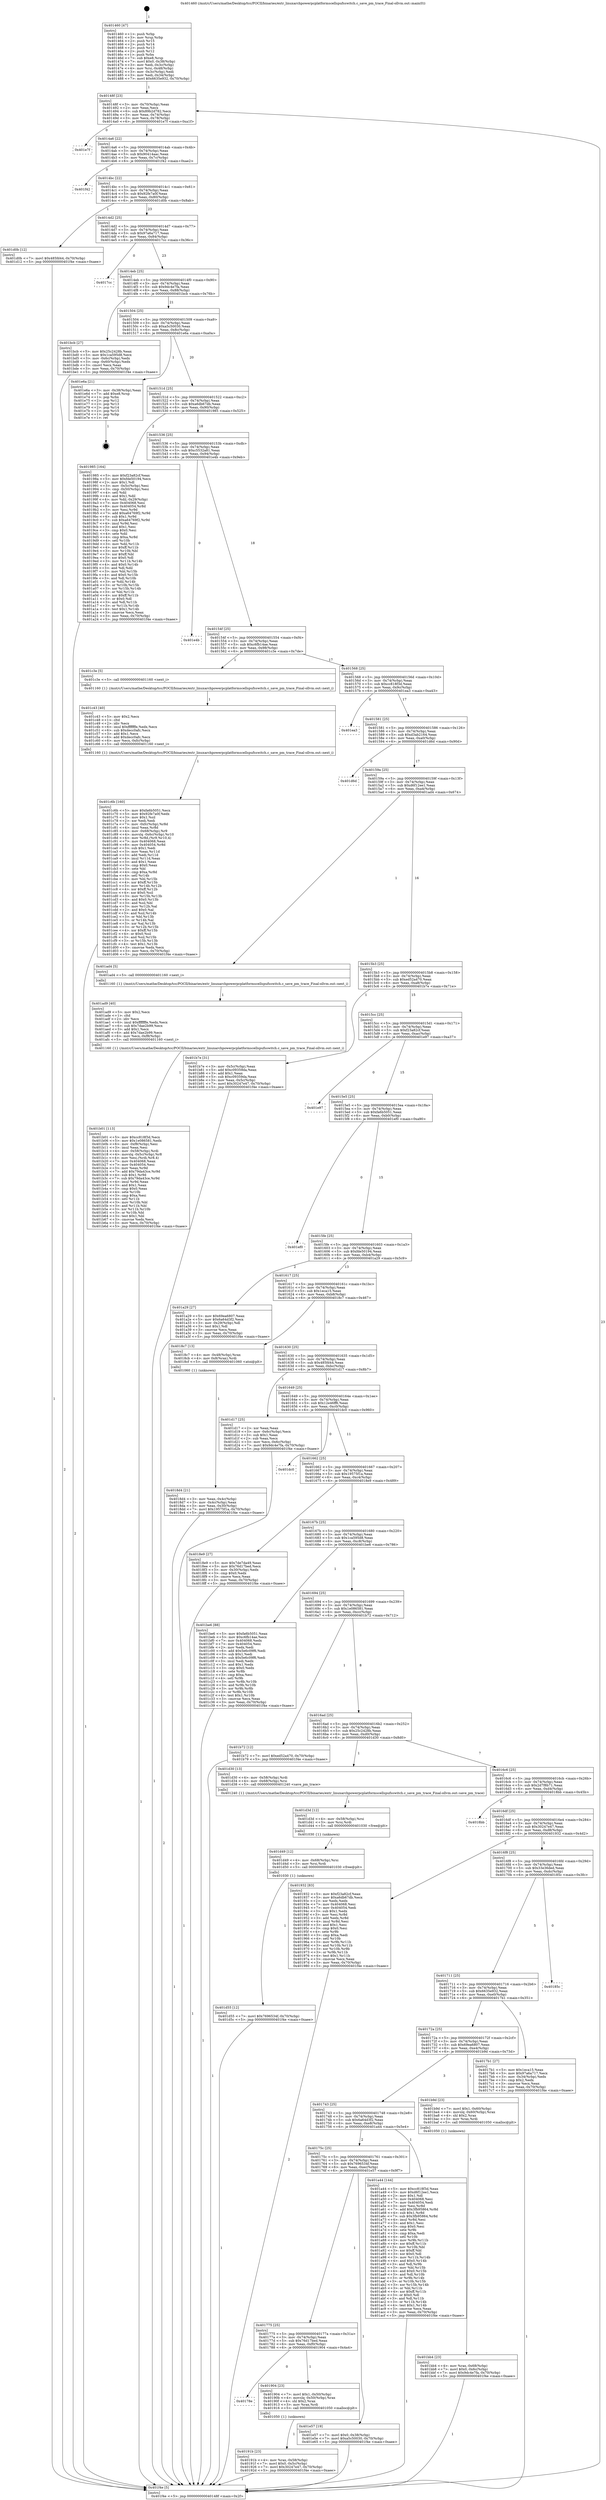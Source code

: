 digraph "0x401460" {
  label = "0x401460 (/mnt/c/Users/mathe/Desktop/tcc/POCII/binaries/extr_linuxarchpowerpcplatformscellspufsswitch.c_save_pm_trace_Final-ollvm.out::main(0))"
  labelloc = "t"
  node[shape=record]

  Entry [label="",width=0.3,height=0.3,shape=circle,fillcolor=black,style=filled]
  "0x40148f" [label="{
     0x40148f [23]\l
     | [instrs]\l
     &nbsp;&nbsp;0x40148f \<+3\>: mov -0x70(%rbp),%eax\l
     &nbsp;&nbsp;0x401492 \<+2\>: mov %eax,%ecx\l
     &nbsp;&nbsp;0x401494 \<+6\>: sub $0x89b2d782,%ecx\l
     &nbsp;&nbsp;0x40149a \<+3\>: mov %eax,-0x74(%rbp)\l
     &nbsp;&nbsp;0x40149d \<+3\>: mov %ecx,-0x78(%rbp)\l
     &nbsp;&nbsp;0x4014a0 \<+6\>: je 0000000000401e7f \<main+0xa1f\>\l
  }"]
  "0x401e7f" [label="{
     0x401e7f\l
  }", style=dashed]
  "0x4014a6" [label="{
     0x4014a6 [22]\l
     | [instrs]\l
     &nbsp;&nbsp;0x4014a6 \<+5\>: jmp 00000000004014ab \<main+0x4b\>\l
     &nbsp;&nbsp;0x4014ab \<+3\>: mov -0x74(%rbp),%eax\l
     &nbsp;&nbsp;0x4014ae \<+5\>: sub $0x90414aac,%eax\l
     &nbsp;&nbsp;0x4014b3 \<+3\>: mov %eax,-0x7c(%rbp)\l
     &nbsp;&nbsp;0x4014b6 \<+6\>: je 0000000000401f42 \<main+0xae2\>\l
  }"]
  Exit [label="",width=0.3,height=0.3,shape=circle,fillcolor=black,style=filled,peripheries=2]
  "0x401f42" [label="{
     0x401f42\l
  }", style=dashed]
  "0x4014bc" [label="{
     0x4014bc [22]\l
     | [instrs]\l
     &nbsp;&nbsp;0x4014bc \<+5\>: jmp 00000000004014c1 \<main+0x61\>\l
     &nbsp;&nbsp;0x4014c1 \<+3\>: mov -0x74(%rbp),%eax\l
     &nbsp;&nbsp;0x4014c4 \<+5\>: sub $0x92fe7a0f,%eax\l
     &nbsp;&nbsp;0x4014c9 \<+3\>: mov %eax,-0x80(%rbp)\l
     &nbsp;&nbsp;0x4014cc \<+6\>: je 0000000000401d0b \<main+0x8ab\>\l
  }"]
  "0x401d55" [label="{
     0x401d55 [12]\l
     | [instrs]\l
     &nbsp;&nbsp;0x401d55 \<+7\>: movl $0x7696534f,-0x70(%rbp)\l
     &nbsp;&nbsp;0x401d5c \<+5\>: jmp 0000000000401f4e \<main+0xaee\>\l
  }"]
  "0x401d0b" [label="{
     0x401d0b [12]\l
     | [instrs]\l
     &nbsp;&nbsp;0x401d0b \<+7\>: movl $0x485fd44,-0x70(%rbp)\l
     &nbsp;&nbsp;0x401d12 \<+5\>: jmp 0000000000401f4e \<main+0xaee\>\l
  }"]
  "0x4014d2" [label="{
     0x4014d2 [25]\l
     | [instrs]\l
     &nbsp;&nbsp;0x4014d2 \<+5\>: jmp 00000000004014d7 \<main+0x77\>\l
     &nbsp;&nbsp;0x4014d7 \<+3\>: mov -0x74(%rbp),%eax\l
     &nbsp;&nbsp;0x4014da \<+5\>: sub $0x97a6a717,%eax\l
     &nbsp;&nbsp;0x4014df \<+6\>: mov %eax,-0x84(%rbp)\l
     &nbsp;&nbsp;0x4014e5 \<+6\>: je 00000000004017cc \<main+0x36c\>\l
  }"]
  "0x401d49" [label="{
     0x401d49 [12]\l
     | [instrs]\l
     &nbsp;&nbsp;0x401d49 \<+4\>: mov -0x68(%rbp),%rsi\l
     &nbsp;&nbsp;0x401d4d \<+3\>: mov %rsi,%rdi\l
     &nbsp;&nbsp;0x401d50 \<+5\>: call 0000000000401030 \<free@plt\>\l
     | [calls]\l
     &nbsp;&nbsp;0x401030 \{1\} (unknown)\l
  }"]
  "0x4017cc" [label="{
     0x4017cc\l
  }", style=dashed]
  "0x4014eb" [label="{
     0x4014eb [25]\l
     | [instrs]\l
     &nbsp;&nbsp;0x4014eb \<+5\>: jmp 00000000004014f0 \<main+0x90\>\l
     &nbsp;&nbsp;0x4014f0 \<+3\>: mov -0x74(%rbp),%eax\l
     &nbsp;&nbsp;0x4014f3 \<+5\>: sub $0x9dc4e7fa,%eax\l
     &nbsp;&nbsp;0x4014f8 \<+6\>: mov %eax,-0x88(%rbp)\l
     &nbsp;&nbsp;0x4014fe \<+6\>: je 0000000000401bcb \<main+0x76b\>\l
  }"]
  "0x401d3d" [label="{
     0x401d3d [12]\l
     | [instrs]\l
     &nbsp;&nbsp;0x401d3d \<+4\>: mov -0x58(%rbp),%rsi\l
     &nbsp;&nbsp;0x401d41 \<+3\>: mov %rsi,%rdi\l
     &nbsp;&nbsp;0x401d44 \<+5\>: call 0000000000401030 \<free@plt\>\l
     | [calls]\l
     &nbsp;&nbsp;0x401030 \{1\} (unknown)\l
  }"]
  "0x401bcb" [label="{
     0x401bcb [27]\l
     | [instrs]\l
     &nbsp;&nbsp;0x401bcb \<+5\>: mov $0x25c2428b,%eax\l
     &nbsp;&nbsp;0x401bd0 \<+5\>: mov $0x1ca595d8,%ecx\l
     &nbsp;&nbsp;0x401bd5 \<+3\>: mov -0x6c(%rbp),%edx\l
     &nbsp;&nbsp;0x401bd8 \<+3\>: cmp -0x60(%rbp),%edx\l
     &nbsp;&nbsp;0x401bdb \<+3\>: cmovl %ecx,%eax\l
     &nbsp;&nbsp;0x401bde \<+3\>: mov %eax,-0x70(%rbp)\l
     &nbsp;&nbsp;0x401be1 \<+5\>: jmp 0000000000401f4e \<main+0xaee\>\l
  }"]
  "0x401504" [label="{
     0x401504 [25]\l
     | [instrs]\l
     &nbsp;&nbsp;0x401504 \<+5\>: jmp 0000000000401509 \<main+0xa9\>\l
     &nbsp;&nbsp;0x401509 \<+3\>: mov -0x74(%rbp),%eax\l
     &nbsp;&nbsp;0x40150c \<+5\>: sub $0xa5c50030,%eax\l
     &nbsp;&nbsp;0x401511 \<+6\>: mov %eax,-0x8c(%rbp)\l
     &nbsp;&nbsp;0x401517 \<+6\>: je 0000000000401e6a \<main+0xa0a\>\l
  }"]
  "0x401c6b" [label="{
     0x401c6b [160]\l
     | [instrs]\l
     &nbsp;&nbsp;0x401c6b \<+5\>: mov $0xfa6b5051,%ecx\l
     &nbsp;&nbsp;0x401c70 \<+5\>: mov $0x92fe7a0f,%edx\l
     &nbsp;&nbsp;0x401c75 \<+3\>: mov $0x1,%sil\l
     &nbsp;&nbsp;0x401c78 \<+2\>: xor %edi,%edi\l
     &nbsp;&nbsp;0x401c7a \<+7\>: mov -0xfc(%rbp),%r8d\l
     &nbsp;&nbsp;0x401c81 \<+4\>: imul %eax,%r8d\l
     &nbsp;&nbsp;0x401c85 \<+4\>: mov -0x68(%rbp),%r9\l
     &nbsp;&nbsp;0x401c89 \<+4\>: movslq -0x6c(%rbp),%r10\l
     &nbsp;&nbsp;0x401c8d \<+4\>: mov %r8d,(%r9,%r10,4)\l
     &nbsp;&nbsp;0x401c91 \<+7\>: mov 0x404068,%eax\l
     &nbsp;&nbsp;0x401c98 \<+8\>: mov 0x404054,%r8d\l
     &nbsp;&nbsp;0x401ca0 \<+3\>: sub $0x1,%edi\l
     &nbsp;&nbsp;0x401ca3 \<+3\>: mov %eax,%r11d\l
     &nbsp;&nbsp;0x401ca6 \<+3\>: add %edi,%r11d\l
     &nbsp;&nbsp;0x401ca9 \<+4\>: imul %r11d,%eax\l
     &nbsp;&nbsp;0x401cad \<+3\>: and $0x1,%eax\l
     &nbsp;&nbsp;0x401cb0 \<+3\>: cmp $0x0,%eax\l
     &nbsp;&nbsp;0x401cb3 \<+3\>: sete %bl\l
     &nbsp;&nbsp;0x401cb6 \<+4\>: cmp $0xa,%r8d\l
     &nbsp;&nbsp;0x401cba \<+4\>: setl %r14b\l
     &nbsp;&nbsp;0x401cbe \<+3\>: mov %bl,%r15b\l
     &nbsp;&nbsp;0x401cc1 \<+4\>: xor $0xff,%r15b\l
     &nbsp;&nbsp;0x401cc5 \<+3\>: mov %r14b,%r12b\l
     &nbsp;&nbsp;0x401cc8 \<+4\>: xor $0xff,%r12b\l
     &nbsp;&nbsp;0x401ccc \<+4\>: xor $0x0,%sil\l
     &nbsp;&nbsp;0x401cd0 \<+3\>: mov %r15b,%r13b\l
     &nbsp;&nbsp;0x401cd3 \<+4\>: and $0x0,%r13b\l
     &nbsp;&nbsp;0x401cd7 \<+3\>: and %sil,%bl\l
     &nbsp;&nbsp;0x401cda \<+3\>: mov %r12b,%al\l
     &nbsp;&nbsp;0x401cdd \<+2\>: and $0x0,%al\l
     &nbsp;&nbsp;0x401cdf \<+3\>: and %sil,%r14b\l
     &nbsp;&nbsp;0x401ce2 \<+3\>: or %bl,%r13b\l
     &nbsp;&nbsp;0x401ce5 \<+3\>: or %r14b,%al\l
     &nbsp;&nbsp;0x401ce8 \<+3\>: xor %al,%r13b\l
     &nbsp;&nbsp;0x401ceb \<+3\>: or %r12b,%r15b\l
     &nbsp;&nbsp;0x401cee \<+4\>: xor $0xff,%r15b\l
     &nbsp;&nbsp;0x401cf2 \<+4\>: or $0x0,%sil\l
     &nbsp;&nbsp;0x401cf6 \<+3\>: and %sil,%r15b\l
     &nbsp;&nbsp;0x401cf9 \<+3\>: or %r15b,%r13b\l
     &nbsp;&nbsp;0x401cfc \<+4\>: test $0x1,%r13b\l
     &nbsp;&nbsp;0x401d00 \<+3\>: cmovne %edx,%ecx\l
     &nbsp;&nbsp;0x401d03 \<+3\>: mov %ecx,-0x70(%rbp)\l
     &nbsp;&nbsp;0x401d06 \<+5\>: jmp 0000000000401f4e \<main+0xaee\>\l
  }"]
  "0x401e6a" [label="{
     0x401e6a [21]\l
     | [instrs]\l
     &nbsp;&nbsp;0x401e6a \<+3\>: mov -0x38(%rbp),%eax\l
     &nbsp;&nbsp;0x401e6d \<+7\>: add $0xe8,%rsp\l
     &nbsp;&nbsp;0x401e74 \<+1\>: pop %rbx\l
     &nbsp;&nbsp;0x401e75 \<+2\>: pop %r12\l
     &nbsp;&nbsp;0x401e77 \<+2\>: pop %r13\l
     &nbsp;&nbsp;0x401e79 \<+2\>: pop %r14\l
     &nbsp;&nbsp;0x401e7b \<+2\>: pop %r15\l
     &nbsp;&nbsp;0x401e7d \<+1\>: pop %rbp\l
     &nbsp;&nbsp;0x401e7e \<+1\>: ret\l
  }"]
  "0x40151d" [label="{
     0x40151d [25]\l
     | [instrs]\l
     &nbsp;&nbsp;0x40151d \<+5\>: jmp 0000000000401522 \<main+0xc2\>\l
     &nbsp;&nbsp;0x401522 \<+3\>: mov -0x74(%rbp),%eax\l
     &nbsp;&nbsp;0x401525 \<+5\>: sub $0xa6db67db,%eax\l
     &nbsp;&nbsp;0x40152a \<+6\>: mov %eax,-0x90(%rbp)\l
     &nbsp;&nbsp;0x401530 \<+6\>: je 0000000000401985 \<main+0x525\>\l
  }"]
  "0x401c43" [label="{
     0x401c43 [40]\l
     | [instrs]\l
     &nbsp;&nbsp;0x401c43 \<+5\>: mov $0x2,%ecx\l
     &nbsp;&nbsp;0x401c48 \<+1\>: cltd\l
     &nbsp;&nbsp;0x401c49 \<+2\>: idiv %ecx\l
     &nbsp;&nbsp;0x401c4b \<+6\>: imul $0xfffffffe,%edx,%ecx\l
     &nbsp;&nbsp;0x401c51 \<+6\>: sub $0xdecc0afc,%ecx\l
     &nbsp;&nbsp;0x401c57 \<+3\>: add $0x1,%ecx\l
     &nbsp;&nbsp;0x401c5a \<+6\>: add $0xdecc0afc,%ecx\l
     &nbsp;&nbsp;0x401c60 \<+6\>: mov %ecx,-0xfc(%rbp)\l
     &nbsp;&nbsp;0x401c66 \<+5\>: call 0000000000401160 \<next_i\>\l
     | [calls]\l
     &nbsp;&nbsp;0x401160 \{1\} (/mnt/c/Users/mathe/Desktop/tcc/POCII/binaries/extr_linuxarchpowerpcplatformscellspufsswitch.c_save_pm_trace_Final-ollvm.out::next_i)\l
  }"]
  "0x401985" [label="{
     0x401985 [164]\l
     | [instrs]\l
     &nbsp;&nbsp;0x401985 \<+5\>: mov $0xf23a82cf,%eax\l
     &nbsp;&nbsp;0x40198a \<+5\>: mov $0xfde50194,%ecx\l
     &nbsp;&nbsp;0x40198f \<+2\>: mov $0x1,%dl\l
     &nbsp;&nbsp;0x401991 \<+3\>: mov -0x5c(%rbp),%esi\l
     &nbsp;&nbsp;0x401994 \<+3\>: cmp -0x50(%rbp),%esi\l
     &nbsp;&nbsp;0x401997 \<+4\>: setl %dil\l
     &nbsp;&nbsp;0x40199b \<+4\>: and $0x1,%dil\l
     &nbsp;&nbsp;0x40199f \<+4\>: mov %dil,-0x29(%rbp)\l
     &nbsp;&nbsp;0x4019a3 \<+7\>: mov 0x404068,%esi\l
     &nbsp;&nbsp;0x4019aa \<+8\>: mov 0x404054,%r8d\l
     &nbsp;&nbsp;0x4019b2 \<+3\>: mov %esi,%r9d\l
     &nbsp;&nbsp;0x4019b5 \<+7\>: add $0xa64769f2,%r9d\l
     &nbsp;&nbsp;0x4019bc \<+4\>: sub $0x1,%r9d\l
     &nbsp;&nbsp;0x4019c0 \<+7\>: sub $0xa64769f2,%r9d\l
     &nbsp;&nbsp;0x4019c7 \<+4\>: imul %r9d,%esi\l
     &nbsp;&nbsp;0x4019cb \<+3\>: and $0x1,%esi\l
     &nbsp;&nbsp;0x4019ce \<+3\>: cmp $0x0,%esi\l
     &nbsp;&nbsp;0x4019d1 \<+4\>: sete %dil\l
     &nbsp;&nbsp;0x4019d5 \<+4\>: cmp $0xa,%r8d\l
     &nbsp;&nbsp;0x4019d9 \<+4\>: setl %r10b\l
     &nbsp;&nbsp;0x4019dd \<+3\>: mov %dil,%r11b\l
     &nbsp;&nbsp;0x4019e0 \<+4\>: xor $0xff,%r11b\l
     &nbsp;&nbsp;0x4019e4 \<+3\>: mov %r10b,%bl\l
     &nbsp;&nbsp;0x4019e7 \<+3\>: xor $0xff,%bl\l
     &nbsp;&nbsp;0x4019ea \<+3\>: xor $0x0,%dl\l
     &nbsp;&nbsp;0x4019ed \<+3\>: mov %r11b,%r14b\l
     &nbsp;&nbsp;0x4019f0 \<+4\>: and $0x0,%r14b\l
     &nbsp;&nbsp;0x4019f4 \<+3\>: and %dl,%dil\l
     &nbsp;&nbsp;0x4019f7 \<+3\>: mov %bl,%r15b\l
     &nbsp;&nbsp;0x4019fa \<+4\>: and $0x0,%r15b\l
     &nbsp;&nbsp;0x4019fe \<+3\>: and %dl,%r10b\l
     &nbsp;&nbsp;0x401a01 \<+3\>: or %dil,%r14b\l
     &nbsp;&nbsp;0x401a04 \<+3\>: or %r10b,%r15b\l
     &nbsp;&nbsp;0x401a07 \<+3\>: xor %r15b,%r14b\l
     &nbsp;&nbsp;0x401a0a \<+3\>: or %bl,%r11b\l
     &nbsp;&nbsp;0x401a0d \<+4\>: xor $0xff,%r11b\l
     &nbsp;&nbsp;0x401a11 \<+3\>: or $0x0,%dl\l
     &nbsp;&nbsp;0x401a14 \<+3\>: and %dl,%r11b\l
     &nbsp;&nbsp;0x401a17 \<+3\>: or %r11b,%r14b\l
     &nbsp;&nbsp;0x401a1a \<+4\>: test $0x1,%r14b\l
     &nbsp;&nbsp;0x401a1e \<+3\>: cmovne %ecx,%eax\l
     &nbsp;&nbsp;0x401a21 \<+3\>: mov %eax,-0x70(%rbp)\l
     &nbsp;&nbsp;0x401a24 \<+5\>: jmp 0000000000401f4e \<main+0xaee\>\l
  }"]
  "0x401536" [label="{
     0x401536 [25]\l
     | [instrs]\l
     &nbsp;&nbsp;0x401536 \<+5\>: jmp 000000000040153b \<main+0xdb\>\l
     &nbsp;&nbsp;0x40153b \<+3\>: mov -0x74(%rbp),%eax\l
     &nbsp;&nbsp;0x40153e \<+5\>: sub $0xc5532a81,%eax\l
     &nbsp;&nbsp;0x401543 \<+6\>: mov %eax,-0x94(%rbp)\l
     &nbsp;&nbsp;0x401549 \<+6\>: je 0000000000401e4b \<main+0x9eb\>\l
  }"]
  "0x401bb4" [label="{
     0x401bb4 [23]\l
     | [instrs]\l
     &nbsp;&nbsp;0x401bb4 \<+4\>: mov %rax,-0x68(%rbp)\l
     &nbsp;&nbsp;0x401bb8 \<+7\>: movl $0x0,-0x6c(%rbp)\l
     &nbsp;&nbsp;0x401bbf \<+7\>: movl $0x9dc4e7fa,-0x70(%rbp)\l
     &nbsp;&nbsp;0x401bc6 \<+5\>: jmp 0000000000401f4e \<main+0xaee\>\l
  }"]
  "0x401e4b" [label="{
     0x401e4b\l
  }", style=dashed]
  "0x40154f" [label="{
     0x40154f [25]\l
     | [instrs]\l
     &nbsp;&nbsp;0x40154f \<+5\>: jmp 0000000000401554 \<main+0xf4\>\l
     &nbsp;&nbsp;0x401554 \<+3\>: mov -0x74(%rbp),%eax\l
     &nbsp;&nbsp;0x401557 \<+5\>: sub $0xc6fb14ae,%eax\l
     &nbsp;&nbsp;0x40155c \<+6\>: mov %eax,-0x98(%rbp)\l
     &nbsp;&nbsp;0x401562 \<+6\>: je 0000000000401c3e \<main+0x7de\>\l
  }"]
  "0x401b01" [label="{
     0x401b01 [113]\l
     | [instrs]\l
     &nbsp;&nbsp;0x401b01 \<+5\>: mov $0xcc818f3d,%ecx\l
     &nbsp;&nbsp;0x401b06 \<+5\>: mov $0x1e086581,%edx\l
     &nbsp;&nbsp;0x401b0b \<+6\>: mov -0xf8(%rbp),%esi\l
     &nbsp;&nbsp;0x401b11 \<+3\>: imul %eax,%esi\l
     &nbsp;&nbsp;0x401b14 \<+4\>: mov -0x58(%rbp),%rdi\l
     &nbsp;&nbsp;0x401b18 \<+4\>: movslq -0x5c(%rbp),%r8\l
     &nbsp;&nbsp;0x401b1c \<+4\>: mov %esi,(%rdi,%r8,4)\l
     &nbsp;&nbsp;0x401b20 \<+7\>: mov 0x404068,%eax\l
     &nbsp;&nbsp;0x401b27 \<+7\>: mov 0x404054,%esi\l
     &nbsp;&nbsp;0x401b2e \<+3\>: mov %eax,%r9d\l
     &nbsp;&nbsp;0x401b31 \<+7\>: add $0x79da43ce,%r9d\l
     &nbsp;&nbsp;0x401b38 \<+4\>: sub $0x1,%r9d\l
     &nbsp;&nbsp;0x401b3c \<+7\>: sub $0x79da43ce,%r9d\l
     &nbsp;&nbsp;0x401b43 \<+4\>: imul %r9d,%eax\l
     &nbsp;&nbsp;0x401b47 \<+3\>: and $0x1,%eax\l
     &nbsp;&nbsp;0x401b4a \<+3\>: cmp $0x0,%eax\l
     &nbsp;&nbsp;0x401b4d \<+4\>: sete %r10b\l
     &nbsp;&nbsp;0x401b51 \<+3\>: cmp $0xa,%esi\l
     &nbsp;&nbsp;0x401b54 \<+4\>: setl %r11b\l
     &nbsp;&nbsp;0x401b58 \<+3\>: mov %r10b,%bl\l
     &nbsp;&nbsp;0x401b5b \<+3\>: and %r11b,%bl\l
     &nbsp;&nbsp;0x401b5e \<+3\>: xor %r11b,%r10b\l
     &nbsp;&nbsp;0x401b61 \<+3\>: or %r10b,%bl\l
     &nbsp;&nbsp;0x401b64 \<+3\>: test $0x1,%bl\l
     &nbsp;&nbsp;0x401b67 \<+3\>: cmovne %edx,%ecx\l
     &nbsp;&nbsp;0x401b6a \<+3\>: mov %ecx,-0x70(%rbp)\l
     &nbsp;&nbsp;0x401b6d \<+5\>: jmp 0000000000401f4e \<main+0xaee\>\l
  }"]
  "0x401c3e" [label="{
     0x401c3e [5]\l
     | [instrs]\l
     &nbsp;&nbsp;0x401c3e \<+5\>: call 0000000000401160 \<next_i\>\l
     | [calls]\l
     &nbsp;&nbsp;0x401160 \{1\} (/mnt/c/Users/mathe/Desktop/tcc/POCII/binaries/extr_linuxarchpowerpcplatformscellspufsswitch.c_save_pm_trace_Final-ollvm.out::next_i)\l
  }"]
  "0x401568" [label="{
     0x401568 [25]\l
     | [instrs]\l
     &nbsp;&nbsp;0x401568 \<+5\>: jmp 000000000040156d \<main+0x10d\>\l
     &nbsp;&nbsp;0x40156d \<+3\>: mov -0x74(%rbp),%eax\l
     &nbsp;&nbsp;0x401570 \<+5\>: sub $0xcc818f3d,%eax\l
     &nbsp;&nbsp;0x401575 \<+6\>: mov %eax,-0x9c(%rbp)\l
     &nbsp;&nbsp;0x40157b \<+6\>: je 0000000000401ea3 \<main+0xa43\>\l
  }"]
  "0x401ad9" [label="{
     0x401ad9 [40]\l
     | [instrs]\l
     &nbsp;&nbsp;0x401ad9 \<+5\>: mov $0x2,%ecx\l
     &nbsp;&nbsp;0x401ade \<+1\>: cltd\l
     &nbsp;&nbsp;0x401adf \<+2\>: idiv %ecx\l
     &nbsp;&nbsp;0x401ae1 \<+6\>: imul $0xfffffffe,%edx,%ecx\l
     &nbsp;&nbsp;0x401ae7 \<+6\>: sub $0x7dae2b99,%ecx\l
     &nbsp;&nbsp;0x401aed \<+3\>: add $0x1,%ecx\l
     &nbsp;&nbsp;0x401af0 \<+6\>: add $0x7dae2b99,%ecx\l
     &nbsp;&nbsp;0x401af6 \<+6\>: mov %ecx,-0xf8(%rbp)\l
     &nbsp;&nbsp;0x401afc \<+5\>: call 0000000000401160 \<next_i\>\l
     | [calls]\l
     &nbsp;&nbsp;0x401160 \{1\} (/mnt/c/Users/mathe/Desktop/tcc/POCII/binaries/extr_linuxarchpowerpcplatformscellspufsswitch.c_save_pm_trace_Final-ollvm.out::next_i)\l
  }"]
  "0x401ea3" [label="{
     0x401ea3\l
  }", style=dashed]
  "0x401581" [label="{
     0x401581 [25]\l
     | [instrs]\l
     &nbsp;&nbsp;0x401581 \<+5\>: jmp 0000000000401586 \<main+0x126\>\l
     &nbsp;&nbsp;0x401586 \<+3\>: mov -0x74(%rbp),%eax\l
     &nbsp;&nbsp;0x401589 \<+5\>: sub $0xd3ab2164,%eax\l
     &nbsp;&nbsp;0x40158e \<+6\>: mov %eax,-0xa0(%rbp)\l
     &nbsp;&nbsp;0x401594 \<+6\>: je 0000000000401d6d \<main+0x90d\>\l
  }"]
  "0x40191b" [label="{
     0x40191b [23]\l
     | [instrs]\l
     &nbsp;&nbsp;0x40191b \<+4\>: mov %rax,-0x58(%rbp)\l
     &nbsp;&nbsp;0x40191f \<+7\>: movl $0x0,-0x5c(%rbp)\l
     &nbsp;&nbsp;0x401926 \<+7\>: movl $0x30247e47,-0x70(%rbp)\l
     &nbsp;&nbsp;0x40192d \<+5\>: jmp 0000000000401f4e \<main+0xaee\>\l
  }"]
  "0x401d6d" [label="{
     0x401d6d\l
  }", style=dashed]
  "0x40159a" [label="{
     0x40159a [25]\l
     | [instrs]\l
     &nbsp;&nbsp;0x40159a \<+5\>: jmp 000000000040159f \<main+0x13f\>\l
     &nbsp;&nbsp;0x40159f \<+3\>: mov -0x74(%rbp),%eax\l
     &nbsp;&nbsp;0x4015a2 \<+5\>: sub $0xd6f12ee1,%eax\l
     &nbsp;&nbsp;0x4015a7 \<+6\>: mov %eax,-0xa4(%rbp)\l
     &nbsp;&nbsp;0x4015ad \<+6\>: je 0000000000401ad4 \<main+0x674\>\l
  }"]
  "0x40178e" [label="{
     0x40178e\l
  }", style=dashed]
  "0x401ad4" [label="{
     0x401ad4 [5]\l
     | [instrs]\l
     &nbsp;&nbsp;0x401ad4 \<+5\>: call 0000000000401160 \<next_i\>\l
     | [calls]\l
     &nbsp;&nbsp;0x401160 \{1\} (/mnt/c/Users/mathe/Desktop/tcc/POCII/binaries/extr_linuxarchpowerpcplatformscellspufsswitch.c_save_pm_trace_Final-ollvm.out::next_i)\l
  }"]
  "0x4015b3" [label="{
     0x4015b3 [25]\l
     | [instrs]\l
     &nbsp;&nbsp;0x4015b3 \<+5\>: jmp 00000000004015b8 \<main+0x158\>\l
     &nbsp;&nbsp;0x4015b8 \<+3\>: mov -0x74(%rbp),%eax\l
     &nbsp;&nbsp;0x4015bb \<+5\>: sub $0xed52a470,%eax\l
     &nbsp;&nbsp;0x4015c0 \<+6\>: mov %eax,-0xa8(%rbp)\l
     &nbsp;&nbsp;0x4015c6 \<+6\>: je 0000000000401b7e \<main+0x71e\>\l
  }"]
  "0x401904" [label="{
     0x401904 [23]\l
     | [instrs]\l
     &nbsp;&nbsp;0x401904 \<+7\>: movl $0x1,-0x50(%rbp)\l
     &nbsp;&nbsp;0x40190b \<+4\>: movslq -0x50(%rbp),%rax\l
     &nbsp;&nbsp;0x40190f \<+4\>: shl $0x2,%rax\l
     &nbsp;&nbsp;0x401913 \<+3\>: mov %rax,%rdi\l
     &nbsp;&nbsp;0x401916 \<+5\>: call 0000000000401050 \<malloc@plt\>\l
     | [calls]\l
     &nbsp;&nbsp;0x401050 \{1\} (unknown)\l
  }"]
  "0x401b7e" [label="{
     0x401b7e [31]\l
     | [instrs]\l
     &nbsp;&nbsp;0x401b7e \<+3\>: mov -0x5c(%rbp),%eax\l
     &nbsp;&nbsp;0x401b81 \<+5\>: add $0xc09359da,%eax\l
     &nbsp;&nbsp;0x401b86 \<+3\>: add $0x1,%eax\l
     &nbsp;&nbsp;0x401b89 \<+5\>: sub $0xc09359da,%eax\l
     &nbsp;&nbsp;0x401b8e \<+3\>: mov %eax,-0x5c(%rbp)\l
     &nbsp;&nbsp;0x401b91 \<+7\>: movl $0x30247e47,-0x70(%rbp)\l
     &nbsp;&nbsp;0x401b98 \<+5\>: jmp 0000000000401f4e \<main+0xaee\>\l
  }"]
  "0x4015cc" [label="{
     0x4015cc [25]\l
     | [instrs]\l
     &nbsp;&nbsp;0x4015cc \<+5\>: jmp 00000000004015d1 \<main+0x171\>\l
     &nbsp;&nbsp;0x4015d1 \<+3\>: mov -0x74(%rbp),%eax\l
     &nbsp;&nbsp;0x4015d4 \<+5\>: sub $0xf23a82cf,%eax\l
     &nbsp;&nbsp;0x4015d9 \<+6\>: mov %eax,-0xac(%rbp)\l
     &nbsp;&nbsp;0x4015df \<+6\>: je 0000000000401e97 \<main+0xa37\>\l
  }"]
  "0x401775" [label="{
     0x401775 [25]\l
     | [instrs]\l
     &nbsp;&nbsp;0x401775 \<+5\>: jmp 000000000040177a \<main+0x31a\>\l
     &nbsp;&nbsp;0x40177a \<+3\>: mov -0x74(%rbp),%eax\l
     &nbsp;&nbsp;0x40177d \<+5\>: sub $0x76d17bed,%eax\l
     &nbsp;&nbsp;0x401782 \<+6\>: mov %eax,-0xf0(%rbp)\l
     &nbsp;&nbsp;0x401788 \<+6\>: je 0000000000401904 \<main+0x4a4\>\l
  }"]
  "0x401e97" [label="{
     0x401e97\l
  }", style=dashed]
  "0x4015e5" [label="{
     0x4015e5 [25]\l
     | [instrs]\l
     &nbsp;&nbsp;0x4015e5 \<+5\>: jmp 00000000004015ea \<main+0x18a\>\l
     &nbsp;&nbsp;0x4015ea \<+3\>: mov -0x74(%rbp),%eax\l
     &nbsp;&nbsp;0x4015ed \<+5\>: sub $0xfa6b5051,%eax\l
     &nbsp;&nbsp;0x4015f2 \<+6\>: mov %eax,-0xb0(%rbp)\l
     &nbsp;&nbsp;0x4015f8 \<+6\>: je 0000000000401ef0 \<main+0xa90\>\l
  }"]
  "0x401e57" [label="{
     0x401e57 [19]\l
     | [instrs]\l
     &nbsp;&nbsp;0x401e57 \<+7\>: movl $0x0,-0x38(%rbp)\l
     &nbsp;&nbsp;0x401e5e \<+7\>: movl $0xa5c50030,-0x70(%rbp)\l
     &nbsp;&nbsp;0x401e65 \<+5\>: jmp 0000000000401f4e \<main+0xaee\>\l
  }"]
  "0x401ef0" [label="{
     0x401ef0\l
  }", style=dashed]
  "0x4015fe" [label="{
     0x4015fe [25]\l
     | [instrs]\l
     &nbsp;&nbsp;0x4015fe \<+5\>: jmp 0000000000401603 \<main+0x1a3\>\l
     &nbsp;&nbsp;0x401603 \<+3\>: mov -0x74(%rbp),%eax\l
     &nbsp;&nbsp;0x401606 \<+5\>: sub $0xfde50194,%eax\l
     &nbsp;&nbsp;0x40160b \<+6\>: mov %eax,-0xb4(%rbp)\l
     &nbsp;&nbsp;0x401611 \<+6\>: je 0000000000401a29 \<main+0x5c9\>\l
  }"]
  "0x40175c" [label="{
     0x40175c [25]\l
     | [instrs]\l
     &nbsp;&nbsp;0x40175c \<+5\>: jmp 0000000000401761 \<main+0x301\>\l
     &nbsp;&nbsp;0x401761 \<+3\>: mov -0x74(%rbp),%eax\l
     &nbsp;&nbsp;0x401764 \<+5\>: sub $0x7696534f,%eax\l
     &nbsp;&nbsp;0x401769 \<+6\>: mov %eax,-0xec(%rbp)\l
     &nbsp;&nbsp;0x40176f \<+6\>: je 0000000000401e57 \<main+0x9f7\>\l
  }"]
  "0x401a29" [label="{
     0x401a29 [27]\l
     | [instrs]\l
     &nbsp;&nbsp;0x401a29 \<+5\>: mov $0x69ea6807,%eax\l
     &nbsp;&nbsp;0x401a2e \<+5\>: mov $0x6a64d3f2,%ecx\l
     &nbsp;&nbsp;0x401a33 \<+3\>: mov -0x29(%rbp),%dl\l
     &nbsp;&nbsp;0x401a36 \<+3\>: test $0x1,%dl\l
     &nbsp;&nbsp;0x401a39 \<+3\>: cmovne %ecx,%eax\l
     &nbsp;&nbsp;0x401a3c \<+3\>: mov %eax,-0x70(%rbp)\l
     &nbsp;&nbsp;0x401a3f \<+5\>: jmp 0000000000401f4e \<main+0xaee\>\l
  }"]
  "0x401617" [label="{
     0x401617 [25]\l
     | [instrs]\l
     &nbsp;&nbsp;0x401617 \<+5\>: jmp 000000000040161c \<main+0x1bc\>\l
     &nbsp;&nbsp;0x40161c \<+3\>: mov -0x74(%rbp),%eax\l
     &nbsp;&nbsp;0x40161f \<+5\>: sub $0x1eca15,%eax\l
     &nbsp;&nbsp;0x401624 \<+6\>: mov %eax,-0xb8(%rbp)\l
     &nbsp;&nbsp;0x40162a \<+6\>: je 00000000004018c7 \<main+0x467\>\l
  }"]
  "0x401a44" [label="{
     0x401a44 [144]\l
     | [instrs]\l
     &nbsp;&nbsp;0x401a44 \<+5\>: mov $0xcc818f3d,%eax\l
     &nbsp;&nbsp;0x401a49 \<+5\>: mov $0xd6f12ee1,%ecx\l
     &nbsp;&nbsp;0x401a4e \<+2\>: mov $0x1,%dl\l
     &nbsp;&nbsp;0x401a50 \<+7\>: mov 0x404068,%esi\l
     &nbsp;&nbsp;0x401a57 \<+7\>: mov 0x404054,%edi\l
     &nbsp;&nbsp;0x401a5e \<+3\>: mov %esi,%r8d\l
     &nbsp;&nbsp;0x401a61 \<+7\>: add $0x3fb95864,%r8d\l
     &nbsp;&nbsp;0x401a68 \<+4\>: sub $0x1,%r8d\l
     &nbsp;&nbsp;0x401a6c \<+7\>: sub $0x3fb95864,%r8d\l
     &nbsp;&nbsp;0x401a73 \<+4\>: imul %r8d,%esi\l
     &nbsp;&nbsp;0x401a77 \<+3\>: and $0x1,%esi\l
     &nbsp;&nbsp;0x401a7a \<+3\>: cmp $0x0,%esi\l
     &nbsp;&nbsp;0x401a7d \<+4\>: sete %r9b\l
     &nbsp;&nbsp;0x401a81 \<+3\>: cmp $0xa,%edi\l
     &nbsp;&nbsp;0x401a84 \<+4\>: setl %r10b\l
     &nbsp;&nbsp;0x401a88 \<+3\>: mov %r9b,%r11b\l
     &nbsp;&nbsp;0x401a8b \<+4\>: xor $0xff,%r11b\l
     &nbsp;&nbsp;0x401a8f \<+3\>: mov %r10b,%bl\l
     &nbsp;&nbsp;0x401a92 \<+3\>: xor $0xff,%bl\l
     &nbsp;&nbsp;0x401a95 \<+3\>: xor $0x0,%dl\l
     &nbsp;&nbsp;0x401a98 \<+3\>: mov %r11b,%r14b\l
     &nbsp;&nbsp;0x401a9b \<+4\>: and $0x0,%r14b\l
     &nbsp;&nbsp;0x401a9f \<+3\>: and %dl,%r9b\l
     &nbsp;&nbsp;0x401aa2 \<+3\>: mov %bl,%r15b\l
     &nbsp;&nbsp;0x401aa5 \<+4\>: and $0x0,%r15b\l
     &nbsp;&nbsp;0x401aa9 \<+3\>: and %dl,%r10b\l
     &nbsp;&nbsp;0x401aac \<+3\>: or %r9b,%r14b\l
     &nbsp;&nbsp;0x401aaf \<+3\>: or %r10b,%r15b\l
     &nbsp;&nbsp;0x401ab2 \<+3\>: xor %r15b,%r14b\l
     &nbsp;&nbsp;0x401ab5 \<+3\>: or %bl,%r11b\l
     &nbsp;&nbsp;0x401ab8 \<+4\>: xor $0xff,%r11b\l
     &nbsp;&nbsp;0x401abc \<+3\>: or $0x0,%dl\l
     &nbsp;&nbsp;0x401abf \<+3\>: and %dl,%r11b\l
     &nbsp;&nbsp;0x401ac2 \<+3\>: or %r11b,%r14b\l
     &nbsp;&nbsp;0x401ac5 \<+4\>: test $0x1,%r14b\l
     &nbsp;&nbsp;0x401ac9 \<+3\>: cmovne %ecx,%eax\l
     &nbsp;&nbsp;0x401acc \<+3\>: mov %eax,-0x70(%rbp)\l
     &nbsp;&nbsp;0x401acf \<+5\>: jmp 0000000000401f4e \<main+0xaee\>\l
  }"]
  "0x4018c7" [label="{
     0x4018c7 [13]\l
     | [instrs]\l
     &nbsp;&nbsp;0x4018c7 \<+4\>: mov -0x48(%rbp),%rax\l
     &nbsp;&nbsp;0x4018cb \<+4\>: mov 0x8(%rax),%rdi\l
     &nbsp;&nbsp;0x4018cf \<+5\>: call 0000000000401060 \<atoi@plt\>\l
     | [calls]\l
     &nbsp;&nbsp;0x401060 \{1\} (unknown)\l
  }"]
  "0x401630" [label="{
     0x401630 [25]\l
     | [instrs]\l
     &nbsp;&nbsp;0x401630 \<+5\>: jmp 0000000000401635 \<main+0x1d5\>\l
     &nbsp;&nbsp;0x401635 \<+3\>: mov -0x74(%rbp),%eax\l
     &nbsp;&nbsp;0x401638 \<+5\>: sub $0x485fd44,%eax\l
     &nbsp;&nbsp;0x40163d \<+6\>: mov %eax,-0xbc(%rbp)\l
     &nbsp;&nbsp;0x401643 \<+6\>: je 0000000000401d17 \<main+0x8b7\>\l
  }"]
  "0x401743" [label="{
     0x401743 [25]\l
     | [instrs]\l
     &nbsp;&nbsp;0x401743 \<+5\>: jmp 0000000000401748 \<main+0x2e8\>\l
     &nbsp;&nbsp;0x401748 \<+3\>: mov -0x74(%rbp),%eax\l
     &nbsp;&nbsp;0x40174b \<+5\>: sub $0x6a64d3f2,%eax\l
     &nbsp;&nbsp;0x401750 \<+6\>: mov %eax,-0xe8(%rbp)\l
     &nbsp;&nbsp;0x401756 \<+6\>: je 0000000000401a44 \<main+0x5e4\>\l
  }"]
  "0x401d17" [label="{
     0x401d17 [25]\l
     | [instrs]\l
     &nbsp;&nbsp;0x401d17 \<+2\>: xor %eax,%eax\l
     &nbsp;&nbsp;0x401d19 \<+3\>: mov -0x6c(%rbp),%ecx\l
     &nbsp;&nbsp;0x401d1c \<+3\>: sub $0x1,%eax\l
     &nbsp;&nbsp;0x401d1f \<+2\>: sub %eax,%ecx\l
     &nbsp;&nbsp;0x401d21 \<+3\>: mov %ecx,-0x6c(%rbp)\l
     &nbsp;&nbsp;0x401d24 \<+7\>: movl $0x9dc4e7fa,-0x70(%rbp)\l
     &nbsp;&nbsp;0x401d2b \<+5\>: jmp 0000000000401f4e \<main+0xaee\>\l
  }"]
  "0x401649" [label="{
     0x401649 [25]\l
     | [instrs]\l
     &nbsp;&nbsp;0x401649 \<+5\>: jmp 000000000040164e \<main+0x1ee\>\l
     &nbsp;&nbsp;0x40164e \<+3\>: mov -0x74(%rbp),%eax\l
     &nbsp;&nbsp;0x401651 \<+5\>: sub $0x12e46ff6,%eax\l
     &nbsp;&nbsp;0x401656 \<+6\>: mov %eax,-0xc0(%rbp)\l
     &nbsp;&nbsp;0x40165c \<+6\>: je 0000000000401dc0 \<main+0x960\>\l
  }"]
  "0x401b9d" [label="{
     0x401b9d [23]\l
     | [instrs]\l
     &nbsp;&nbsp;0x401b9d \<+7\>: movl $0x1,-0x60(%rbp)\l
     &nbsp;&nbsp;0x401ba4 \<+4\>: movslq -0x60(%rbp),%rax\l
     &nbsp;&nbsp;0x401ba8 \<+4\>: shl $0x2,%rax\l
     &nbsp;&nbsp;0x401bac \<+3\>: mov %rax,%rdi\l
     &nbsp;&nbsp;0x401baf \<+5\>: call 0000000000401050 \<malloc@plt\>\l
     | [calls]\l
     &nbsp;&nbsp;0x401050 \{1\} (unknown)\l
  }"]
  "0x401dc0" [label="{
     0x401dc0\l
  }", style=dashed]
  "0x401662" [label="{
     0x401662 [25]\l
     | [instrs]\l
     &nbsp;&nbsp;0x401662 \<+5\>: jmp 0000000000401667 \<main+0x207\>\l
     &nbsp;&nbsp;0x401667 \<+3\>: mov -0x74(%rbp),%eax\l
     &nbsp;&nbsp;0x40166a \<+5\>: sub $0x19575f1a,%eax\l
     &nbsp;&nbsp;0x40166f \<+6\>: mov %eax,-0xc4(%rbp)\l
     &nbsp;&nbsp;0x401675 \<+6\>: je 00000000004018e9 \<main+0x489\>\l
  }"]
  "0x4018d4" [label="{
     0x4018d4 [21]\l
     | [instrs]\l
     &nbsp;&nbsp;0x4018d4 \<+3\>: mov %eax,-0x4c(%rbp)\l
     &nbsp;&nbsp;0x4018d7 \<+3\>: mov -0x4c(%rbp),%eax\l
     &nbsp;&nbsp;0x4018da \<+3\>: mov %eax,-0x30(%rbp)\l
     &nbsp;&nbsp;0x4018dd \<+7\>: movl $0x19575f1a,-0x70(%rbp)\l
     &nbsp;&nbsp;0x4018e4 \<+5\>: jmp 0000000000401f4e \<main+0xaee\>\l
  }"]
  "0x4018e9" [label="{
     0x4018e9 [27]\l
     | [instrs]\l
     &nbsp;&nbsp;0x4018e9 \<+5\>: mov $0x7de7da49,%eax\l
     &nbsp;&nbsp;0x4018ee \<+5\>: mov $0x76d17bed,%ecx\l
     &nbsp;&nbsp;0x4018f3 \<+3\>: mov -0x30(%rbp),%edx\l
     &nbsp;&nbsp;0x4018f6 \<+3\>: cmp $0x0,%edx\l
     &nbsp;&nbsp;0x4018f9 \<+3\>: cmove %ecx,%eax\l
     &nbsp;&nbsp;0x4018fc \<+3\>: mov %eax,-0x70(%rbp)\l
     &nbsp;&nbsp;0x4018ff \<+5\>: jmp 0000000000401f4e \<main+0xaee\>\l
  }"]
  "0x40167b" [label="{
     0x40167b [25]\l
     | [instrs]\l
     &nbsp;&nbsp;0x40167b \<+5\>: jmp 0000000000401680 \<main+0x220\>\l
     &nbsp;&nbsp;0x401680 \<+3\>: mov -0x74(%rbp),%eax\l
     &nbsp;&nbsp;0x401683 \<+5\>: sub $0x1ca595d8,%eax\l
     &nbsp;&nbsp;0x401688 \<+6\>: mov %eax,-0xc8(%rbp)\l
     &nbsp;&nbsp;0x40168e \<+6\>: je 0000000000401be6 \<main+0x786\>\l
  }"]
  "0x401460" [label="{
     0x401460 [47]\l
     | [instrs]\l
     &nbsp;&nbsp;0x401460 \<+1\>: push %rbp\l
     &nbsp;&nbsp;0x401461 \<+3\>: mov %rsp,%rbp\l
     &nbsp;&nbsp;0x401464 \<+2\>: push %r15\l
     &nbsp;&nbsp;0x401466 \<+2\>: push %r14\l
     &nbsp;&nbsp;0x401468 \<+2\>: push %r13\l
     &nbsp;&nbsp;0x40146a \<+2\>: push %r12\l
     &nbsp;&nbsp;0x40146c \<+1\>: push %rbx\l
     &nbsp;&nbsp;0x40146d \<+7\>: sub $0xe8,%rsp\l
     &nbsp;&nbsp;0x401474 \<+7\>: movl $0x0,-0x38(%rbp)\l
     &nbsp;&nbsp;0x40147b \<+3\>: mov %edi,-0x3c(%rbp)\l
     &nbsp;&nbsp;0x40147e \<+4\>: mov %rsi,-0x48(%rbp)\l
     &nbsp;&nbsp;0x401482 \<+3\>: mov -0x3c(%rbp),%edi\l
     &nbsp;&nbsp;0x401485 \<+3\>: mov %edi,-0x34(%rbp)\l
     &nbsp;&nbsp;0x401488 \<+7\>: movl $0x6635e932,-0x70(%rbp)\l
  }"]
  "0x401be6" [label="{
     0x401be6 [88]\l
     | [instrs]\l
     &nbsp;&nbsp;0x401be6 \<+5\>: mov $0xfa6b5051,%eax\l
     &nbsp;&nbsp;0x401beb \<+5\>: mov $0xc6fb14ae,%ecx\l
     &nbsp;&nbsp;0x401bf0 \<+7\>: mov 0x404068,%edx\l
     &nbsp;&nbsp;0x401bf7 \<+7\>: mov 0x404054,%esi\l
     &nbsp;&nbsp;0x401bfe \<+2\>: mov %edx,%edi\l
     &nbsp;&nbsp;0x401c00 \<+6\>: add $0x5e6c09f6,%edi\l
     &nbsp;&nbsp;0x401c06 \<+3\>: sub $0x1,%edi\l
     &nbsp;&nbsp;0x401c09 \<+6\>: sub $0x5e6c09f6,%edi\l
     &nbsp;&nbsp;0x401c0f \<+3\>: imul %edi,%edx\l
     &nbsp;&nbsp;0x401c12 \<+3\>: and $0x1,%edx\l
     &nbsp;&nbsp;0x401c15 \<+3\>: cmp $0x0,%edx\l
     &nbsp;&nbsp;0x401c18 \<+4\>: sete %r8b\l
     &nbsp;&nbsp;0x401c1c \<+3\>: cmp $0xa,%esi\l
     &nbsp;&nbsp;0x401c1f \<+4\>: setl %r9b\l
     &nbsp;&nbsp;0x401c23 \<+3\>: mov %r8b,%r10b\l
     &nbsp;&nbsp;0x401c26 \<+3\>: and %r9b,%r10b\l
     &nbsp;&nbsp;0x401c29 \<+3\>: xor %r9b,%r8b\l
     &nbsp;&nbsp;0x401c2c \<+3\>: or %r8b,%r10b\l
     &nbsp;&nbsp;0x401c2f \<+4\>: test $0x1,%r10b\l
     &nbsp;&nbsp;0x401c33 \<+3\>: cmovne %ecx,%eax\l
     &nbsp;&nbsp;0x401c36 \<+3\>: mov %eax,-0x70(%rbp)\l
     &nbsp;&nbsp;0x401c39 \<+5\>: jmp 0000000000401f4e \<main+0xaee\>\l
  }"]
  "0x401694" [label="{
     0x401694 [25]\l
     | [instrs]\l
     &nbsp;&nbsp;0x401694 \<+5\>: jmp 0000000000401699 \<main+0x239\>\l
     &nbsp;&nbsp;0x401699 \<+3\>: mov -0x74(%rbp),%eax\l
     &nbsp;&nbsp;0x40169c \<+5\>: sub $0x1e086581,%eax\l
     &nbsp;&nbsp;0x4016a1 \<+6\>: mov %eax,-0xcc(%rbp)\l
     &nbsp;&nbsp;0x4016a7 \<+6\>: je 0000000000401b72 \<main+0x712\>\l
  }"]
  "0x401f4e" [label="{
     0x401f4e [5]\l
     | [instrs]\l
     &nbsp;&nbsp;0x401f4e \<+5\>: jmp 000000000040148f \<main+0x2f\>\l
  }"]
  "0x401b72" [label="{
     0x401b72 [12]\l
     | [instrs]\l
     &nbsp;&nbsp;0x401b72 \<+7\>: movl $0xed52a470,-0x70(%rbp)\l
     &nbsp;&nbsp;0x401b79 \<+5\>: jmp 0000000000401f4e \<main+0xaee\>\l
  }"]
  "0x4016ad" [label="{
     0x4016ad [25]\l
     | [instrs]\l
     &nbsp;&nbsp;0x4016ad \<+5\>: jmp 00000000004016b2 \<main+0x252\>\l
     &nbsp;&nbsp;0x4016b2 \<+3\>: mov -0x74(%rbp),%eax\l
     &nbsp;&nbsp;0x4016b5 \<+5\>: sub $0x25c2428b,%eax\l
     &nbsp;&nbsp;0x4016ba \<+6\>: mov %eax,-0xd0(%rbp)\l
     &nbsp;&nbsp;0x4016c0 \<+6\>: je 0000000000401d30 \<main+0x8d0\>\l
  }"]
  "0x40172a" [label="{
     0x40172a [25]\l
     | [instrs]\l
     &nbsp;&nbsp;0x40172a \<+5\>: jmp 000000000040172f \<main+0x2cf\>\l
     &nbsp;&nbsp;0x40172f \<+3\>: mov -0x74(%rbp),%eax\l
     &nbsp;&nbsp;0x401732 \<+5\>: sub $0x69ea6807,%eax\l
     &nbsp;&nbsp;0x401737 \<+6\>: mov %eax,-0xe4(%rbp)\l
     &nbsp;&nbsp;0x40173d \<+6\>: je 0000000000401b9d \<main+0x73d\>\l
  }"]
  "0x401d30" [label="{
     0x401d30 [13]\l
     | [instrs]\l
     &nbsp;&nbsp;0x401d30 \<+4\>: mov -0x58(%rbp),%rdi\l
     &nbsp;&nbsp;0x401d34 \<+4\>: mov -0x68(%rbp),%rsi\l
     &nbsp;&nbsp;0x401d38 \<+5\>: call 0000000000401240 \<save_pm_trace\>\l
     | [calls]\l
     &nbsp;&nbsp;0x401240 \{1\} (/mnt/c/Users/mathe/Desktop/tcc/POCII/binaries/extr_linuxarchpowerpcplatformscellspufsswitch.c_save_pm_trace_Final-ollvm.out::save_pm_trace)\l
  }"]
  "0x4016c6" [label="{
     0x4016c6 [25]\l
     | [instrs]\l
     &nbsp;&nbsp;0x4016c6 \<+5\>: jmp 00000000004016cb \<main+0x26b\>\l
     &nbsp;&nbsp;0x4016cb \<+3\>: mov -0x74(%rbp),%eax\l
     &nbsp;&nbsp;0x4016ce \<+5\>: sub $0x2d7f8b71,%eax\l
     &nbsp;&nbsp;0x4016d3 \<+6\>: mov %eax,-0xd4(%rbp)\l
     &nbsp;&nbsp;0x4016d9 \<+6\>: je 00000000004018bb \<main+0x45b\>\l
  }"]
  "0x4017b1" [label="{
     0x4017b1 [27]\l
     | [instrs]\l
     &nbsp;&nbsp;0x4017b1 \<+5\>: mov $0x1eca15,%eax\l
     &nbsp;&nbsp;0x4017b6 \<+5\>: mov $0x97a6a717,%ecx\l
     &nbsp;&nbsp;0x4017bb \<+3\>: mov -0x34(%rbp),%edx\l
     &nbsp;&nbsp;0x4017be \<+3\>: cmp $0x2,%edx\l
     &nbsp;&nbsp;0x4017c1 \<+3\>: cmovne %ecx,%eax\l
     &nbsp;&nbsp;0x4017c4 \<+3\>: mov %eax,-0x70(%rbp)\l
     &nbsp;&nbsp;0x4017c7 \<+5\>: jmp 0000000000401f4e \<main+0xaee\>\l
  }"]
  "0x4018bb" [label="{
     0x4018bb\l
  }", style=dashed]
  "0x4016df" [label="{
     0x4016df [25]\l
     | [instrs]\l
     &nbsp;&nbsp;0x4016df \<+5\>: jmp 00000000004016e4 \<main+0x284\>\l
     &nbsp;&nbsp;0x4016e4 \<+3\>: mov -0x74(%rbp),%eax\l
     &nbsp;&nbsp;0x4016e7 \<+5\>: sub $0x30247e47,%eax\l
     &nbsp;&nbsp;0x4016ec \<+6\>: mov %eax,-0xd8(%rbp)\l
     &nbsp;&nbsp;0x4016f2 \<+6\>: je 0000000000401932 \<main+0x4d2\>\l
  }"]
  "0x401711" [label="{
     0x401711 [25]\l
     | [instrs]\l
     &nbsp;&nbsp;0x401711 \<+5\>: jmp 0000000000401716 \<main+0x2b6\>\l
     &nbsp;&nbsp;0x401716 \<+3\>: mov -0x74(%rbp),%eax\l
     &nbsp;&nbsp;0x401719 \<+5\>: sub $0x6635e932,%eax\l
     &nbsp;&nbsp;0x40171e \<+6\>: mov %eax,-0xe0(%rbp)\l
     &nbsp;&nbsp;0x401724 \<+6\>: je 00000000004017b1 \<main+0x351\>\l
  }"]
  "0x401932" [label="{
     0x401932 [83]\l
     | [instrs]\l
     &nbsp;&nbsp;0x401932 \<+5\>: mov $0xf23a82cf,%eax\l
     &nbsp;&nbsp;0x401937 \<+5\>: mov $0xa6db67db,%ecx\l
     &nbsp;&nbsp;0x40193c \<+2\>: xor %edx,%edx\l
     &nbsp;&nbsp;0x40193e \<+7\>: mov 0x404068,%esi\l
     &nbsp;&nbsp;0x401945 \<+7\>: mov 0x404054,%edi\l
     &nbsp;&nbsp;0x40194c \<+3\>: sub $0x1,%edx\l
     &nbsp;&nbsp;0x40194f \<+3\>: mov %esi,%r8d\l
     &nbsp;&nbsp;0x401952 \<+3\>: add %edx,%r8d\l
     &nbsp;&nbsp;0x401955 \<+4\>: imul %r8d,%esi\l
     &nbsp;&nbsp;0x401959 \<+3\>: and $0x1,%esi\l
     &nbsp;&nbsp;0x40195c \<+3\>: cmp $0x0,%esi\l
     &nbsp;&nbsp;0x40195f \<+4\>: sete %r9b\l
     &nbsp;&nbsp;0x401963 \<+3\>: cmp $0xa,%edi\l
     &nbsp;&nbsp;0x401966 \<+4\>: setl %r10b\l
     &nbsp;&nbsp;0x40196a \<+3\>: mov %r9b,%r11b\l
     &nbsp;&nbsp;0x40196d \<+3\>: and %r10b,%r11b\l
     &nbsp;&nbsp;0x401970 \<+3\>: xor %r10b,%r9b\l
     &nbsp;&nbsp;0x401973 \<+3\>: or %r9b,%r11b\l
     &nbsp;&nbsp;0x401976 \<+4\>: test $0x1,%r11b\l
     &nbsp;&nbsp;0x40197a \<+3\>: cmovne %ecx,%eax\l
     &nbsp;&nbsp;0x40197d \<+3\>: mov %eax,-0x70(%rbp)\l
     &nbsp;&nbsp;0x401980 \<+5\>: jmp 0000000000401f4e \<main+0xaee\>\l
  }"]
  "0x4016f8" [label="{
     0x4016f8 [25]\l
     | [instrs]\l
     &nbsp;&nbsp;0x4016f8 \<+5\>: jmp 00000000004016fd \<main+0x29d\>\l
     &nbsp;&nbsp;0x4016fd \<+3\>: mov -0x74(%rbp),%eax\l
     &nbsp;&nbsp;0x401700 \<+5\>: sub $0x33e36ded,%eax\l
     &nbsp;&nbsp;0x401705 \<+6\>: mov %eax,-0xdc(%rbp)\l
     &nbsp;&nbsp;0x40170b \<+6\>: je 000000000040185c \<main+0x3fc\>\l
  }"]
  "0x40185c" [label="{
     0x40185c\l
  }", style=dashed]
  Entry -> "0x401460" [label=" 1"]
  "0x40148f" -> "0x401e7f" [label=" 0"]
  "0x40148f" -> "0x4014a6" [label=" 24"]
  "0x401e6a" -> Exit [label=" 1"]
  "0x4014a6" -> "0x401f42" [label=" 0"]
  "0x4014a6" -> "0x4014bc" [label=" 24"]
  "0x401e57" -> "0x401f4e" [label=" 1"]
  "0x4014bc" -> "0x401d0b" [label=" 1"]
  "0x4014bc" -> "0x4014d2" [label=" 23"]
  "0x401d55" -> "0x401f4e" [label=" 1"]
  "0x4014d2" -> "0x4017cc" [label=" 0"]
  "0x4014d2" -> "0x4014eb" [label=" 23"]
  "0x401d49" -> "0x401d55" [label=" 1"]
  "0x4014eb" -> "0x401bcb" [label=" 2"]
  "0x4014eb" -> "0x401504" [label=" 21"]
  "0x401d3d" -> "0x401d49" [label=" 1"]
  "0x401504" -> "0x401e6a" [label=" 1"]
  "0x401504" -> "0x40151d" [label=" 20"]
  "0x401d30" -> "0x401d3d" [label=" 1"]
  "0x40151d" -> "0x401985" [label=" 2"]
  "0x40151d" -> "0x401536" [label=" 18"]
  "0x401d17" -> "0x401f4e" [label=" 1"]
  "0x401536" -> "0x401e4b" [label=" 0"]
  "0x401536" -> "0x40154f" [label=" 18"]
  "0x401d0b" -> "0x401f4e" [label=" 1"]
  "0x40154f" -> "0x401c3e" [label=" 1"]
  "0x40154f" -> "0x401568" [label=" 17"]
  "0x401c6b" -> "0x401f4e" [label=" 1"]
  "0x401568" -> "0x401ea3" [label=" 0"]
  "0x401568" -> "0x401581" [label=" 17"]
  "0x401c43" -> "0x401c6b" [label=" 1"]
  "0x401581" -> "0x401d6d" [label=" 0"]
  "0x401581" -> "0x40159a" [label=" 17"]
  "0x401c3e" -> "0x401c43" [label=" 1"]
  "0x40159a" -> "0x401ad4" [label=" 1"]
  "0x40159a" -> "0x4015b3" [label=" 16"]
  "0x401be6" -> "0x401f4e" [label=" 1"]
  "0x4015b3" -> "0x401b7e" [label=" 1"]
  "0x4015b3" -> "0x4015cc" [label=" 15"]
  "0x401bcb" -> "0x401f4e" [label=" 2"]
  "0x4015cc" -> "0x401e97" [label=" 0"]
  "0x4015cc" -> "0x4015e5" [label=" 15"]
  "0x401b9d" -> "0x401bb4" [label=" 1"]
  "0x4015e5" -> "0x401ef0" [label=" 0"]
  "0x4015e5" -> "0x4015fe" [label=" 15"]
  "0x401b7e" -> "0x401f4e" [label=" 1"]
  "0x4015fe" -> "0x401a29" [label=" 2"]
  "0x4015fe" -> "0x401617" [label=" 13"]
  "0x401b01" -> "0x401f4e" [label=" 1"]
  "0x401617" -> "0x4018c7" [label=" 1"]
  "0x401617" -> "0x401630" [label=" 12"]
  "0x401ad9" -> "0x401b01" [label=" 1"]
  "0x401630" -> "0x401d17" [label=" 1"]
  "0x401630" -> "0x401649" [label=" 11"]
  "0x401a44" -> "0x401f4e" [label=" 1"]
  "0x401649" -> "0x401dc0" [label=" 0"]
  "0x401649" -> "0x401662" [label=" 11"]
  "0x401a29" -> "0x401f4e" [label=" 2"]
  "0x401662" -> "0x4018e9" [label=" 1"]
  "0x401662" -> "0x40167b" [label=" 10"]
  "0x401932" -> "0x401f4e" [label=" 2"]
  "0x40167b" -> "0x401be6" [label=" 1"]
  "0x40167b" -> "0x401694" [label=" 9"]
  "0x40191b" -> "0x401f4e" [label=" 1"]
  "0x401694" -> "0x401b72" [label=" 1"]
  "0x401694" -> "0x4016ad" [label=" 8"]
  "0x401904" -> "0x40191b" [label=" 1"]
  "0x4016ad" -> "0x401d30" [label=" 1"]
  "0x4016ad" -> "0x4016c6" [label=" 7"]
  "0x401775" -> "0x40178e" [label=" 0"]
  "0x4016c6" -> "0x4018bb" [label=" 0"]
  "0x4016c6" -> "0x4016df" [label=" 7"]
  "0x401775" -> "0x401904" [label=" 1"]
  "0x4016df" -> "0x401932" [label=" 2"]
  "0x4016df" -> "0x4016f8" [label=" 5"]
  "0x40175c" -> "0x401775" [label=" 1"]
  "0x4016f8" -> "0x40185c" [label=" 0"]
  "0x4016f8" -> "0x401711" [label=" 5"]
  "0x401bb4" -> "0x401f4e" [label=" 1"]
  "0x401711" -> "0x4017b1" [label=" 1"]
  "0x401711" -> "0x40172a" [label=" 4"]
  "0x4017b1" -> "0x401f4e" [label=" 1"]
  "0x401460" -> "0x40148f" [label=" 1"]
  "0x401f4e" -> "0x40148f" [label=" 23"]
  "0x4018c7" -> "0x4018d4" [label=" 1"]
  "0x4018d4" -> "0x401f4e" [label=" 1"]
  "0x4018e9" -> "0x401f4e" [label=" 1"]
  "0x401985" -> "0x401f4e" [label=" 2"]
  "0x40172a" -> "0x401b9d" [label=" 1"]
  "0x40172a" -> "0x401743" [label=" 3"]
  "0x401ad4" -> "0x401ad9" [label=" 1"]
  "0x401743" -> "0x401a44" [label=" 1"]
  "0x401743" -> "0x40175c" [label=" 2"]
  "0x401b72" -> "0x401f4e" [label=" 1"]
  "0x40175c" -> "0x401e57" [label=" 1"]
}
